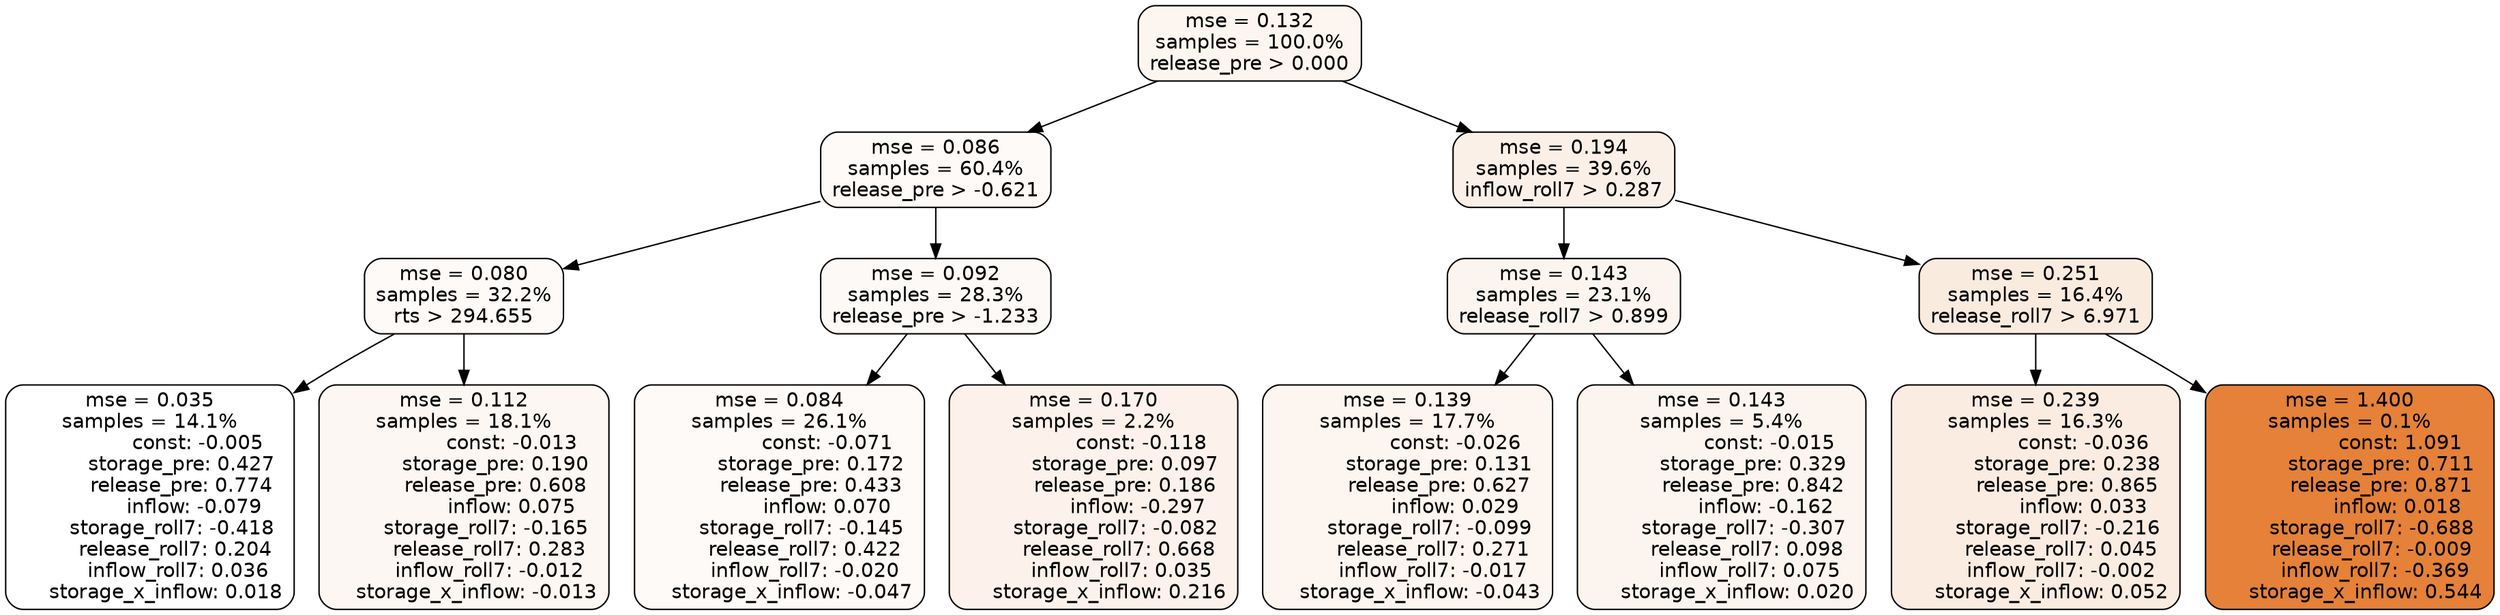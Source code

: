 digraph tree {
node [shape=rectangle, style="filled, rounded", color="black", fontname=helvetica] ;
edge [fontname=helvetica] ;
	"0" [label="mse = 0.132
samples = 100.0%
release_pre > 0.000", fillcolor="#fdf6f0"]
	"1" [label="mse = 0.086
samples = 60.4%
release_pre > -0.621", fillcolor="#fefaf7"]
	"8" [label="mse = 0.194
samples = 39.6%
inflow_roll7 > 0.287", fillcolor="#fbf0e8"]
	"5" [label="mse = 0.080
samples = 32.2%
rts > 294.655", fillcolor="#fefaf8"]
	"2" [label="mse = 0.092
samples = 28.3%
release_pre > -1.233", fillcolor="#fdf9f6"]
	"9" [label="mse = 0.143
samples = 23.1%
release_roll7 > 0.899", fillcolor="#fcf5ef"]
	"12" [label="mse = 0.251
samples = 16.4%
release_roll7 > 6.971", fillcolor="#faebdf"]
	"7" [label="mse = 0.035
samples = 14.1%
               const: -0.005
          storage_pre: 0.427
          release_pre: 0.774
              inflow: -0.079
       storage_roll7: -0.418
        release_roll7: 0.204
         inflow_roll7: 0.036
     storage_x_inflow: 0.018", fillcolor="#ffffff"]
	"6" [label="mse = 0.112
samples = 18.1%
               const: -0.013
          storage_pre: 0.190
          release_pre: 0.608
               inflow: 0.075
       storage_roll7: -0.165
        release_roll7: 0.283
        inflow_roll7: -0.012
    storage_x_inflow: -0.013", fillcolor="#fdf7f3"]
	"4" [label="mse = 0.084
samples = 26.1%
               const: -0.071
          storage_pre: 0.172
          release_pre: 0.433
               inflow: 0.070
       storage_roll7: -0.145
        release_roll7: 0.422
        inflow_roll7: -0.020
    storage_x_inflow: -0.047", fillcolor="#fefaf7"]
	"3" [label="mse = 0.170
samples = 2.2%
               const: -0.118
          storage_pre: 0.097
          release_pre: 0.186
              inflow: -0.297
       storage_roll7: -0.082
        release_roll7: 0.668
         inflow_roll7: 0.035
     storage_x_inflow: 0.216", fillcolor="#fcf2eb"]
	"10" [label="mse = 0.139
samples = 17.7%
               const: -0.026
          storage_pre: 0.131
          release_pre: 0.627
               inflow: 0.029
       storage_roll7: -0.099
        release_roll7: 0.271
        inflow_roll7: -0.017
    storage_x_inflow: -0.043", fillcolor="#fdf5ef"]
	"11" [label="mse = 0.143
samples = 5.4%
               const: -0.015
          storage_pre: 0.329
          release_pre: 0.842
              inflow: -0.162
       storage_roll7: -0.307
        release_roll7: 0.098
         inflow_roll7: 0.075
     storage_x_inflow: 0.020", fillcolor="#fcf5ef"]
	"13" [label="mse = 0.239
samples = 16.3%
               const: -0.036
          storage_pre: 0.238
          release_pre: 0.865
               inflow: 0.033
       storage_roll7: -0.216
        release_roll7: 0.045
        inflow_roll7: -0.002
     storage_x_inflow: 0.052", fillcolor="#fbece1"]
	"14" [label="mse = 1.400
samples = 0.1%
                const: 1.091
          storage_pre: 0.711
          release_pre: 0.871
               inflow: 0.018
       storage_roll7: -0.688
       release_roll7: -0.009
        inflow_roll7: -0.369
     storage_x_inflow: 0.544", fillcolor="#e58139"]

	"0" -> "1"
	"0" -> "8"
	"1" -> "2"
	"1" -> "5"
	"8" -> "9"
	"8" -> "12"
	"5" -> "6"
	"5" -> "7"
	"2" -> "3"
	"2" -> "4"
	"9" -> "10"
	"9" -> "11"
	"12" -> "13"
	"12" -> "14"
}